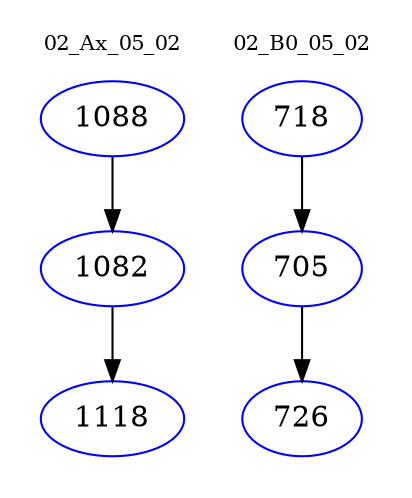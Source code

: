 digraph{
subgraph cluster_0 {
color = white
label = "02_Ax_05_02";
fontsize=10;
T0_1088 [label="1088", color="blue"]
T0_1088 -> T0_1082 [color="black"]
T0_1082 [label="1082", color="blue"]
T0_1082 -> T0_1118 [color="black"]
T0_1118 [label="1118", color="blue"]
}
subgraph cluster_1 {
color = white
label = "02_B0_05_02";
fontsize=10;
T1_718 [label="718", color="blue"]
T1_718 -> T1_705 [color="black"]
T1_705 [label="705", color="blue"]
T1_705 -> T1_726 [color="black"]
T1_726 [label="726", color="blue"]
}
}
